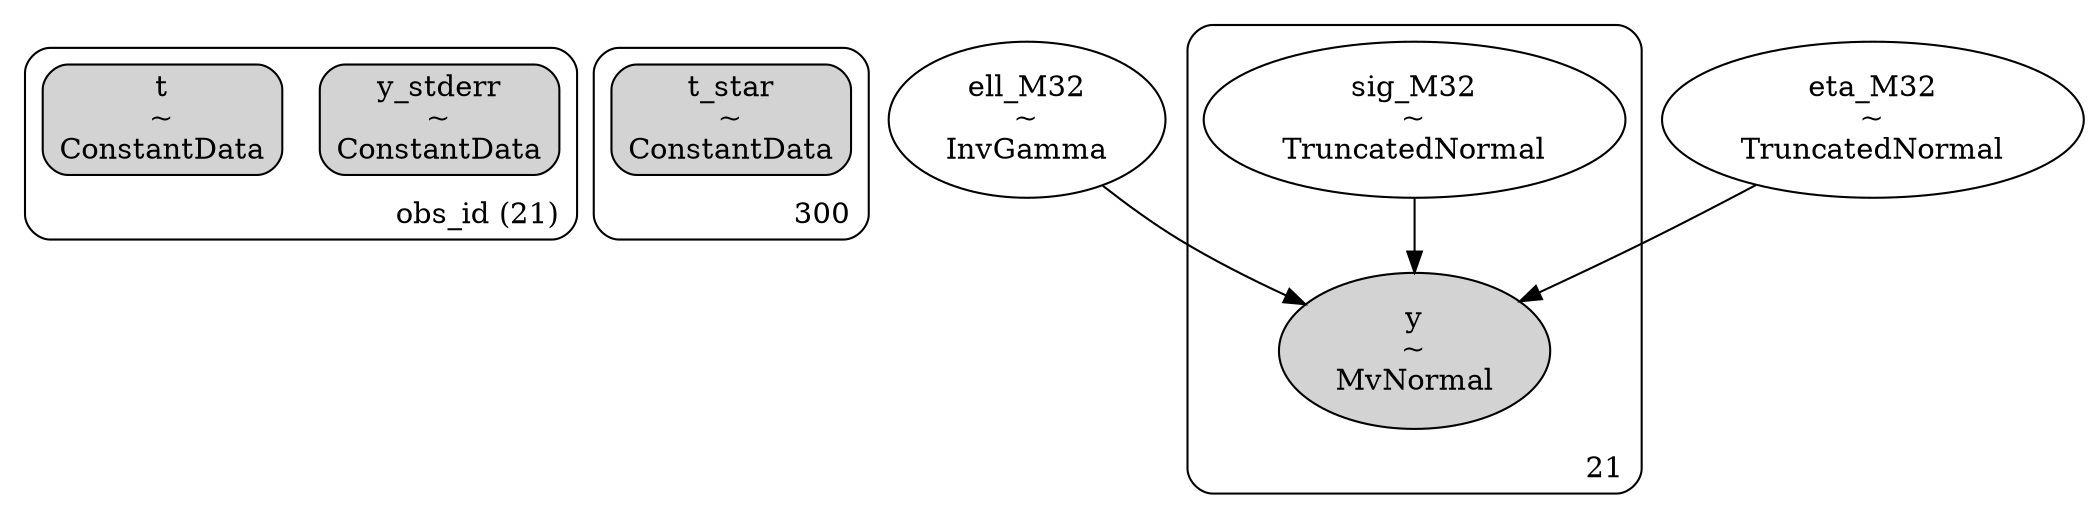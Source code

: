 digraph {
	subgraph "clusterobs_id (21)" {
		y_stderr [label="y_stderr
~
ConstantData" shape=box style="rounded, filled"]
		t [label="t
~
ConstantData" shape=box style="rounded, filled"]
		label="obs_id (21)" labeljust=r labelloc=b style=rounded
	}
	subgraph cluster300 {
		t_star [label="t_star
~
ConstantData" shape=box style="rounded, filled"]
		label=300 labeljust=r labelloc=b style=rounded
	}
	ell_M32 [label="ell_M32
~
InvGamma" shape=ellipse]
	eta_M32 [label="eta_M32
~
TruncatedNormal" shape=ellipse]
	subgraph cluster21 {
		y [label="y
~
MvNormal" shape=ellipse style=filled]
		sig_M32 [label="sig_M32
~
TruncatedNormal" shape=ellipse]
		label=21 labeljust=r labelloc=b style=rounded
	}
	ell_M32 -> y
	eta_M32 -> y
	sig_M32 -> y
}
